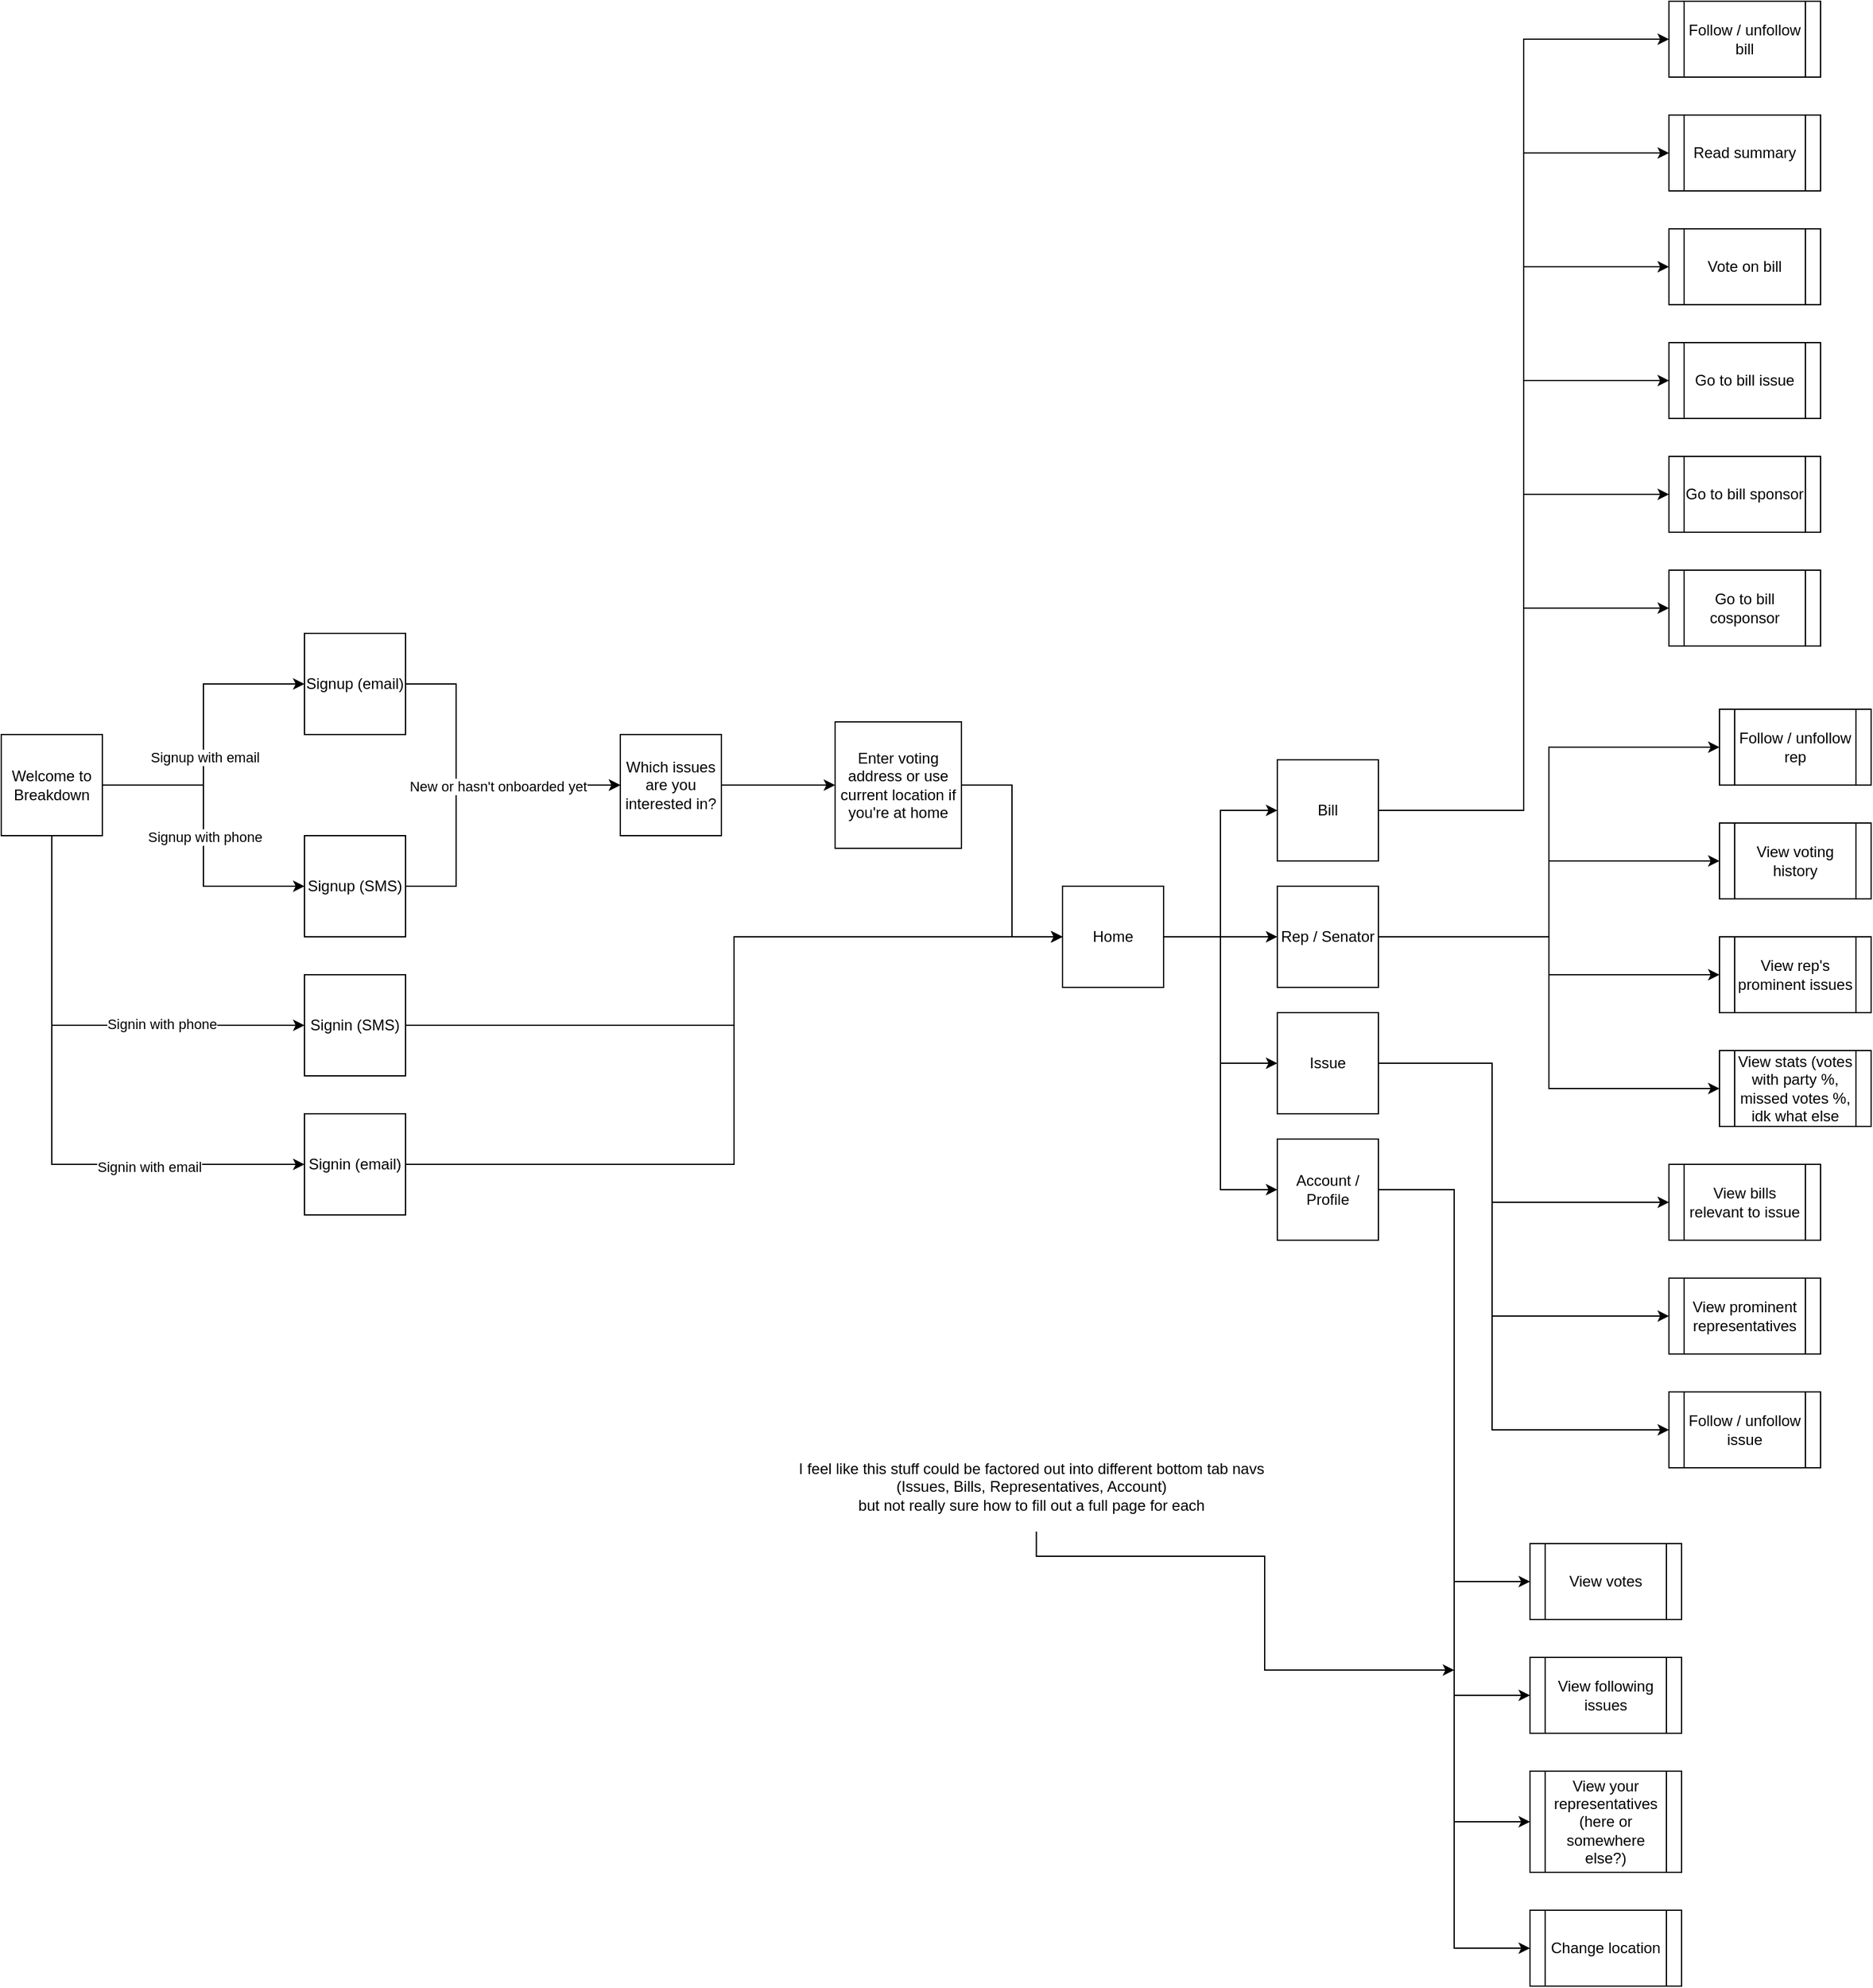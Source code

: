 <mxfile version="22.1.18" type="device">
  <diagram name="Page-1" id="KybFsKnOXa_9JKSQTgrQ">
    <mxGraphModel dx="1080" dy="1882" grid="1" gridSize="10" guides="1" tooltips="1" connect="1" arrows="1" fold="1" page="1" pageScale="1" pageWidth="850" pageHeight="1100" math="0" shadow="0">
      <root>
        <mxCell id="0" />
        <mxCell id="1" parent="0" />
        <mxCell id="OG0U5gKZfFjPoWZGE5bM-3" style="edgeStyle=orthogonalEdgeStyle;rounded=0;orthogonalLoop=1;jettySize=auto;html=1;entryX=0;entryY=0.5;entryDx=0;entryDy=0;" edge="1" parent="1" source="OG0U5gKZfFjPoWZGE5bM-1" target="OG0U5gKZfFjPoWZGE5bM-2">
          <mxGeometry relative="1" as="geometry" />
        </mxCell>
        <mxCell id="OG0U5gKZfFjPoWZGE5bM-4" value="Signup with email" style="edgeLabel;html=1;align=center;verticalAlign=middle;resizable=0;points=[];" vertex="1" connectable="0" parent="OG0U5gKZfFjPoWZGE5bM-3">
          <mxGeometry x="-0.15" y="-1" relative="1" as="geometry">
            <mxPoint as="offset" />
          </mxGeometry>
        </mxCell>
        <mxCell id="OG0U5gKZfFjPoWZGE5bM-6" style="edgeStyle=orthogonalEdgeStyle;rounded=0;orthogonalLoop=1;jettySize=auto;html=1;entryX=0;entryY=0.5;entryDx=0;entryDy=0;" edge="1" parent="1" source="OG0U5gKZfFjPoWZGE5bM-1" target="OG0U5gKZfFjPoWZGE5bM-5">
          <mxGeometry relative="1" as="geometry" />
        </mxCell>
        <mxCell id="OG0U5gKZfFjPoWZGE5bM-7" value="Signup with phone" style="edgeLabel;html=1;align=center;verticalAlign=middle;resizable=0;points=[];" vertex="1" connectable="0" parent="OG0U5gKZfFjPoWZGE5bM-6">
          <mxGeometry x="0.01" y="1" relative="1" as="geometry">
            <mxPoint as="offset" />
          </mxGeometry>
        </mxCell>
        <mxCell id="OG0U5gKZfFjPoWZGE5bM-10" style="edgeStyle=orthogonalEdgeStyle;rounded=0;orthogonalLoop=1;jettySize=auto;html=1;entryX=0;entryY=0.5;entryDx=0;entryDy=0;" edge="1" parent="1" source="OG0U5gKZfFjPoWZGE5bM-1" target="OG0U5gKZfFjPoWZGE5bM-8">
          <mxGeometry relative="1" as="geometry">
            <Array as="points">
              <mxPoint x="280" y="350" />
            </Array>
          </mxGeometry>
        </mxCell>
        <mxCell id="OG0U5gKZfFjPoWZGE5bM-11" value="Signin with phone" style="edgeLabel;html=1;align=center;verticalAlign=middle;resizable=0;points=[];" vertex="1" connectable="0" parent="OG0U5gKZfFjPoWZGE5bM-10">
          <mxGeometry x="0.354" y="1" relative="1" as="geometry">
            <mxPoint as="offset" />
          </mxGeometry>
        </mxCell>
        <mxCell id="OG0U5gKZfFjPoWZGE5bM-12" style="edgeStyle=orthogonalEdgeStyle;rounded=0;orthogonalLoop=1;jettySize=auto;html=1;entryX=0;entryY=0.5;entryDx=0;entryDy=0;" edge="1" parent="1" source="OG0U5gKZfFjPoWZGE5bM-1" target="OG0U5gKZfFjPoWZGE5bM-9">
          <mxGeometry relative="1" as="geometry">
            <Array as="points">
              <mxPoint x="280" y="460" />
            </Array>
          </mxGeometry>
        </mxCell>
        <mxCell id="OG0U5gKZfFjPoWZGE5bM-13" value="Signin with email" style="edgeLabel;html=1;align=center;verticalAlign=middle;resizable=0;points=[];" vertex="1" connectable="0" parent="OG0U5gKZfFjPoWZGE5bM-12">
          <mxGeometry x="0.465" y="-2" relative="1" as="geometry">
            <mxPoint as="offset" />
          </mxGeometry>
        </mxCell>
        <mxCell id="OG0U5gKZfFjPoWZGE5bM-1" value="Welcome to Breakdown" style="whiteSpace=wrap;html=1;aspect=fixed;" vertex="1" parent="1">
          <mxGeometry x="240" y="120" width="80" height="80" as="geometry" />
        </mxCell>
        <mxCell id="OG0U5gKZfFjPoWZGE5bM-21" style="edgeStyle=orthogonalEdgeStyle;rounded=0;orthogonalLoop=1;jettySize=auto;html=1;entryX=0;entryY=0.5;entryDx=0;entryDy=0;" edge="1" parent="1" source="OG0U5gKZfFjPoWZGE5bM-2" target="OG0U5gKZfFjPoWZGE5bM-20">
          <mxGeometry relative="1" as="geometry">
            <Array as="points">
              <mxPoint x="600" y="80" />
              <mxPoint x="600" y="160" />
            </Array>
          </mxGeometry>
        </mxCell>
        <mxCell id="OG0U5gKZfFjPoWZGE5bM-2" value="Signup (email)" style="whiteSpace=wrap;html=1;aspect=fixed;" vertex="1" parent="1">
          <mxGeometry x="480" y="40" width="80" height="80" as="geometry" />
        </mxCell>
        <mxCell id="OG0U5gKZfFjPoWZGE5bM-22" style="edgeStyle=orthogonalEdgeStyle;rounded=0;orthogonalLoop=1;jettySize=auto;html=1;entryX=0;entryY=0.5;entryDx=0;entryDy=0;" edge="1" parent="1" source="OG0U5gKZfFjPoWZGE5bM-5" target="OG0U5gKZfFjPoWZGE5bM-20">
          <mxGeometry relative="1" as="geometry">
            <Array as="points">
              <mxPoint x="600" y="240" />
              <mxPoint x="600" y="160" />
            </Array>
          </mxGeometry>
        </mxCell>
        <mxCell id="OG0U5gKZfFjPoWZGE5bM-23" value="New or hasn&#39;t onboarded yet" style="edgeLabel;html=1;align=center;verticalAlign=middle;resizable=0;points=[];" vertex="1" connectable="0" parent="OG0U5gKZfFjPoWZGE5bM-22">
          <mxGeometry x="0.224" y="-1" relative="1" as="geometry">
            <mxPoint as="offset" />
          </mxGeometry>
        </mxCell>
        <mxCell id="OG0U5gKZfFjPoWZGE5bM-5" value="Signup (SMS)" style="whiteSpace=wrap;html=1;aspect=fixed;" vertex="1" parent="1">
          <mxGeometry x="480" y="200" width="80" height="80" as="geometry" />
        </mxCell>
        <mxCell id="OG0U5gKZfFjPoWZGE5bM-17" style="edgeStyle=orthogonalEdgeStyle;rounded=0;orthogonalLoop=1;jettySize=auto;html=1;entryX=0;entryY=0.5;entryDx=0;entryDy=0;" edge="1" parent="1" source="OG0U5gKZfFjPoWZGE5bM-8" target="OG0U5gKZfFjPoWZGE5bM-14">
          <mxGeometry relative="1" as="geometry" />
        </mxCell>
        <mxCell id="OG0U5gKZfFjPoWZGE5bM-8" value="Signin (SMS)" style="whiteSpace=wrap;html=1;aspect=fixed;" vertex="1" parent="1">
          <mxGeometry x="480" y="310" width="80" height="80" as="geometry" />
        </mxCell>
        <mxCell id="OG0U5gKZfFjPoWZGE5bM-18" style="edgeStyle=orthogonalEdgeStyle;rounded=0;orthogonalLoop=1;jettySize=auto;html=1;entryX=0;entryY=0.5;entryDx=0;entryDy=0;" edge="1" parent="1" source="OG0U5gKZfFjPoWZGE5bM-9" target="OG0U5gKZfFjPoWZGE5bM-14">
          <mxGeometry relative="1" as="geometry" />
        </mxCell>
        <mxCell id="OG0U5gKZfFjPoWZGE5bM-9" value="Signin (email)" style="whiteSpace=wrap;html=1;aspect=fixed;" vertex="1" parent="1">
          <mxGeometry x="480" y="420" width="80" height="80" as="geometry" />
        </mxCell>
        <mxCell id="OG0U5gKZfFjPoWZGE5bM-30" style="edgeStyle=orthogonalEdgeStyle;rounded=0;orthogonalLoop=1;jettySize=auto;html=1;entryX=0;entryY=0.5;entryDx=0;entryDy=0;" edge="1" parent="1" source="OG0U5gKZfFjPoWZGE5bM-14" target="OG0U5gKZfFjPoWZGE5bM-27">
          <mxGeometry relative="1" as="geometry" />
        </mxCell>
        <mxCell id="OG0U5gKZfFjPoWZGE5bM-31" style="edgeStyle=orthogonalEdgeStyle;rounded=0;orthogonalLoop=1;jettySize=auto;html=1;entryX=0;entryY=0.5;entryDx=0;entryDy=0;" edge="1" parent="1" source="OG0U5gKZfFjPoWZGE5bM-14" target="OG0U5gKZfFjPoWZGE5bM-28">
          <mxGeometry relative="1" as="geometry" />
        </mxCell>
        <mxCell id="OG0U5gKZfFjPoWZGE5bM-32" style="edgeStyle=orthogonalEdgeStyle;rounded=0;orthogonalLoop=1;jettySize=auto;html=1;entryX=0;entryY=0.5;entryDx=0;entryDy=0;" edge="1" parent="1" source="OG0U5gKZfFjPoWZGE5bM-14" target="OG0U5gKZfFjPoWZGE5bM-29">
          <mxGeometry relative="1" as="geometry" />
        </mxCell>
        <mxCell id="OG0U5gKZfFjPoWZGE5bM-60" style="edgeStyle=orthogonalEdgeStyle;rounded=0;orthogonalLoop=1;jettySize=auto;html=1;entryX=0;entryY=0.5;entryDx=0;entryDy=0;" edge="1" parent="1" source="OG0U5gKZfFjPoWZGE5bM-14" target="OG0U5gKZfFjPoWZGE5bM-59">
          <mxGeometry relative="1" as="geometry" />
        </mxCell>
        <mxCell id="OG0U5gKZfFjPoWZGE5bM-14" value="Home" style="whiteSpace=wrap;html=1;aspect=fixed;" vertex="1" parent="1">
          <mxGeometry x="1080" y="240" width="80" height="80" as="geometry" />
        </mxCell>
        <mxCell id="OG0U5gKZfFjPoWZGE5bM-25" style="edgeStyle=orthogonalEdgeStyle;rounded=0;orthogonalLoop=1;jettySize=auto;html=1;entryX=0;entryY=0.5;entryDx=0;entryDy=0;" edge="1" parent="1" source="OG0U5gKZfFjPoWZGE5bM-20" target="OG0U5gKZfFjPoWZGE5bM-24">
          <mxGeometry relative="1" as="geometry" />
        </mxCell>
        <mxCell id="OG0U5gKZfFjPoWZGE5bM-20" value="Which issues are you interested in?" style="whiteSpace=wrap;html=1;aspect=fixed;" vertex="1" parent="1">
          <mxGeometry x="730" y="120" width="80" height="80" as="geometry" />
        </mxCell>
        <mxCell id="OG0U5gKZfFjPoWZGE5bM-26" style="edgeStyle=orthogonalEdgeStyle;rounded=0;orthogonalLoop=1;jettySize=auto;html=1;entryX=0;entryY=0.5;entryDx=0;entryDy=0;" edge="1" parent="1" source="OG0U5gKZfFjPoWZGE5bM-24" target="OG0U5gKZfFjPoWZGE5bM-14">
          <mxGeometry relative="1" as="geometry" />
        </mxCell>
        <mxCell id="OG0U5gKZfFjPoWZGE5bM-24" value="Enter voting address or use current location if you&#39;re at home" style="whiteSpace=wrap;html=1;aspect=fixed;" vertex="1" parent="1">
          <mxGeometry x="900" y="110" width="100" height="100" as="geometry" />
        </mxCell>
        <mxCell id="OG0U5gKZfFjPoWZGE5bM-38" style="edgeStyle=orthogonalEdgeStyle;rounded=0;orthogonalLoop=1;jettySize=auto;html=1;entryX=0;entryY=0.5;entryDx=0;entryDy=0;" edge="1" parent="1" source="OG0U5gKZfFjPoWZGE5bM-27" target="OG0U5gKZfFjPoWZGE5bM-37">
          <mxGeometry relative="1" as="geometry" />
        </mxCell>
        <mxCell id="OG0U5gKZfFjPoWZGE5bM-39" style="edgeStyle=orthogonalEdgeStyle;rounded=0;orthogonalLoop=1;jettySize=auto;html=1;entryX=0;entryY=0.5;entryDx=0;entryDy=0;" edge="1" parent="1" source="OG0U5gKZfFjPoWZGE5bM-27" target="OG0U5gKZfFjPoWZGE5bM-36">
          <mxGeometry relative="1" as="geometry" />
        </mxCell>
        <mxCell id="OG0U5gKZfFjPoWZGE5bM-40" style="edgeStyle=orthogonalEdgeStyle;rounded=0;orthogonalLoop=1;jettySize=auto;html=1;entryX=0;entryY=0.5;entryDx=0;entryDy=0;" edge="1" parent="1" source="OG0U5gKZfFjPoWZGE5bM-27" target="OG0U5gKZfFjPoWZGE5bM-35">
          <mxGeometry relative="1" as="geometry" />
        </mxCell>
        <mxCell id="OG0U5gKZfFjPoWZGE5bM-41" style="edgeStyle=orthogonalEdgeStyle;rounded=0;orthogonalLoop=1;jettySize=auto;html=1;entryX=0;entryY=0.5;entryDx=0;entryDy=0;" edge="1" parent="1" source="OG0U5gKZfFjPoWZGE5bM-27" target="OG0U5gKZfFjPoWZGE5bM-34">
          <mxGeometry relative="1" as="geometry" />
        </mxCell>
        <mxCell id="OG0U5gKZfFjPoWZGE5bM-42" style="edgeStyle=orthogonalEdgeStyle;rounded=0;orthogonalLoop=1;jettySize=auto;html=1;entryX=0;entryY=0.5;entryDx=0;entryDy=0;" edge="1" parent="1" source="OG0U5gKZfFjPoWZGE5bM-27" target="OG0U5gKZfFjPoWZGE5bM-33">
          <mxGeometry relative="1" as="geometry" />
        </mxCell>
        <mxCell id="OG0U5gKZfFjPoWZGE5bM-56" style="edgeStyle=orthogonalEdgeStyle;rounded=0;orthogonalLoop=1;jettySize=auto;html=1;entryX=0;entryY=0.5;entryDx=0;entryDy=0;" edge="1" parent="1" source="OG0U5gKZfFjPoWZGE5bM-27" target="OG0U5gKZfFjPoWZGE5bM-55">
          <mxGeometry relative="1" as="geometry" />
        </mxCell>
        <mxCell id="OG0U5gKZfFjPoWZGE5bM-27" value="Bill" style="whiteSpace=wrap;html=1;aspect=fixed;" vertex="1" parent="1">
          <mxGeometry x="1250" y="140" width="80" height="80" as="geometry" />
        </mxCell>
        <mxCell id="OG0U5gKZfFjPoWZGE5bM-44" style="edgeStyle=orthogonalEdgeStyle;rounded=0;orthogonalLoop=1;jettySize=auto;html=1;entryX=0;entryY=0.5;entryDx=0;entryDy=0;" edge="1" parent="1" source="OG0U5gKZfFjPoWZGE5bM-28" target="OG0U5gKZfFjPoWZGE5bM-43">
          <mxGeometry relative="1" as="geometry" />
        </mxCell>
        <mxCell id="OG0U5gKZfFjPoWZGE5bM-46" style="edgeStyle=orthogonalEdgeStyle;rounded=0;orthogonalLoop=1;jettySize=auto;html=1;entryX=0;entryY=0.5;entryDx=0;entryDy=0;" edge="1" parent="1" source="OG0U5gKZfFjPoWZGE5bM-28" target="OG0U5gKZfFjPoWZGE5bM-45">
          <mxGeometry relative="1" as="geometry" />
        </mxCell>
        <mxCell id="OG0U5gKZfFjPoWZGE5bM-48" style="edgeStyle=orthogonalEdgeStyle;rounded=0;orthogonalLoop=1;jettySize=auto;html=1;entryX=0;entryY=0.5;entryDx=0;entryDy=0;" edge="1" parent="1" source="OG0U5gKZfFjPoWZGE5bM-28" target="OG0U5gKZfFjPoWZGE5bM-47">
          <mxGeometry relative="1" as="geometry" />
        </mxCell>
        <mxCell id="OG0U5gKZfFjPoWZGE5bM-58" style="edgeStyle=orthogonalEdgeStyle;rounded=0;orthogonalLoop=1;jettySize=auto;html=1;entryX=0;entryY=0.5;entryDx=0;entryDy=0;" edge="1" parent="1" source="OG0U5gKZfFjPoWZGE5bM-28" target="OG0U5gKZfFjPoWZGE5bM-57">
          <mxGeometry relative="1" as="geometry" />
        </mxCell>
        <mxCell id="OG0U5gKZfFjPoWZGE5bM-28" value="Rep / Senator" style="whiteSpace=wrap;html=1;aspect=fixed;" vertex="1" parent="1">
          <mxGeometry x="1250" y="240" width="80" height="80" as="geometry" />
        </mxCell>
        <mxCell id="OG0U5gKZfFjPoWZGE5bM-51" style="edgeStyle=orthogonalEdgeStyle;rounded=0;orthogonalLoop=1;jettySize=auto;html=1;entryX=0;entryY=0.5;entryDx=0;entryDy=0;" edge="1" parent="1" source="OG0U5gKZfFjPoWZGE5bM-29" target="OG0U5gKZfFjPoWZGE5bM-49">
          <mxGeometry relative="1" as="geometry">
            <Array as="points">
              <mxPoint x="1420" y="380" />
              <mxPoint x="1420" y="490" />
            </Array>
          </mxGeometry>
        </mxCell>
        <mxCell id="OG0U5gKZfFjPoWZGE5bM-52" style="edgeStyle=orthogonalEdgeStyle;rounded=0;orthogonalLoop=1;jettySize=auto;html=1;entryX=0;entryY=0.5;entryDx=0;entryDy=0;" edge="1" parent="1" source="OG0U5gKZfFjPoWZGE5bM-29" target="OG0U5gKZfFjPoWZGE5bM-50">
          <mxGeometry relative="1" as="geometry">
            <Array as="points">
              <mxPoint x="1420" y="380" />
              <mxPoint x="1420" y="580" />
            </Array>
          </mxGeometry>
        </mxCell>
        <mxCell id="OG0U5gKZfFjPoWZGE5bM-54" style="edgeStyle=orthogonalEdgeStyle;rounded=0;orthogonalLoop=1;jettySize=auto;html=1;entryX=0;entryY=0.5;entryDx=0;entryDy=0;" edge="1" parent="1" source="OG0U5gKZfFjPoWZGE5bM-29" target="OG0U5gKZfFjPoWZGE5bM-53">
          <mxGeometry relative="1" as="geometry">
            <Array as="points">
              <mxPoint x="1420" y="380" />
              <mxPoint x="1420" y="670" />
            </Array>
          </mxGeometry>
        </mxCell>
        <mxCell id="OG0U5gKZfFjPoWZGE5bM-29" value="Issue" style="whiteSpace=wrap;html=1;aspect=fixed;" vertex="1" parent="1">
          <mxGeometry x="1250" y="340" width="80" height="80" as="geometry" />
        </mxCell>
        <mxCell id="OG0U5gKZfFjPoWZGE5bM-33" value="Read summary" style="shape=process;whiteSpace=wrap;html=1;backgroundOutline=1;" vertex="1" parent="1">
          <mxGeometry x="1560" y="-370" width="120" height="60" as="geometry" />
        </mxCell>
        <mxCell id="OG0U5gKZfFjPoWZGE5bM-34" value="Vote on bill" style="shape=process;whiteSpace=wrap;html=1;backgroundOutline=1;" vertex="1" parent="1">
          <mxGeometry x="1560" y="-280" width="120" height="60" as="geometry" />
        </mxCell>
        <mxCell id="OG0U5gKZfFjPoWZGE5bM-35" value="Go to bill issue" style="shape=process;whiteSpace=wrap;html=1;backgroundOutline=1;" vertex="1" parent="1">
          <mxGeometry x="1560" y="-190" width="120" height="60" as="geometry" />
        </mxCell>
        <mxCell id="OG0U5gKZfFjPoWZGE5bM-36" value="Go to bill sponsor" style="shape=process;whiteSpace=wrap;html=1;backgroundOutline=1;" vertex="1" parent="1">
          <mxGeometry x="1560" y="-100" width="120" height="60" as="geometry" />
        </mxCell>
        <mxCell id="OG0U5gKZfFjPoWZGE5bM-37" value="Go to bill cosponsor" style="shape=process;whiteSpace=wrap;html=1;backgroundOutline=1;" vertex="1" parent="1">
          <mxGeometry x="1560" y="-10" width="120" height="60" as="geometry" />
        </mxCell>
        <mxCell id="OG0U5gKZfFjPoWZGE5bM-43" value="View voting history" style="shape=process;whiteSpace=wrap;html=1;backgroundOutline=1;" vertex="1" parent="1">
          <mxGeometry x="1600" y="190" width="120" height="60" as="geometry" />
        </mxCell>
        <mxCell id="OG0U5gKZfFjPoWZGE5bM-45" value="View rep&#39;s prominent issues" style="shape=process;whiteSpace=wrap;html=1;backgroundOutline=1;" vertex="1" parent="1">
          <mxGeometry x="1600" y="280" width="120" height="60" as="geometry" />
        </mxCell>
        <mxCell id="OG0U5gKZfFjPoWZGE5bM-47" value="View stats (votes with party %, missed votes %, idk what else" style="shape=process;whiteSpace=wrap;html=1;backgroundOutline=1;" vertex="1" parent="1">
          <mxGeometry x="1600" y="370" width="120" height="60" as="geometry" />
        </mxCell>
        <mxCell id="OG0U5gKZfFjPoWZGE5bM-49" value="View bills relevant to issue" style="shape=process;whiteSpace=wrap;html=1;backgroundOutline=1;" vertex="1" parent="1">
          <mxGeometry x="1560" y="460" width="120" height="60" as="geometry" />
        </mxCell>
        <mxCell id="OG0U5gKZfFjPoWZGE5bM-50" value="View prominent representatives" style="shape=process;whiteSpace=wrap;html=1;backgroundOutline=1;" vertex="1" parent="1">
          <mxGeometry x="1560" y="550" width="120" height="60" as="geometry" />
        </mxCell>
        <mxCell id="OG0U5gKZfFjPoWZGE5bM-53" value="Follow / unfollow issue" style="shape=process;whiteSpace=wrap;html=1;backgroundOutline=1;" vertex="1" parent="1">
          <mxGeometry x="1560" y="640" width="120" height="60" as="geometry" />
        </mxCell>
        <mxCell id="OG0U5gKZfFjPoWZGE5bM-55" value="Follow / unfollow bill" style="shape=process;whiteSpace=wrap;html=1;backgroundOutline=1;" vertex="1" parent="1">
          <mxGeometry x="1560" y="-460" width="120" height="60" as="geometry" />
        </mxCell>
        <mxCell id="OG0U5gKZfFjPoWZGE5bM-57" value="Follow / unfollow rep" style="shape=process;whiteSpace=wrap;html=1;backgroundOutline=1;" vertex="1" parent="1">
          <mxGeometry x="1600" y="100" width="120" height="60" as="geometry" />
        </mxCell>
        <mxCell id="OG0U5gKZfFjPoWZGE5bM-62" style="edgeStyle=orthogonalEdgeStyle;rounded=0;orthogonalLoop=1;jettySize=auto;html=1;entryX=0;entryY=0.5;entryDx=0;entryDy=0;" edge="1" parent="1" source="OG0U5gKZfFjPoWZGE5bM-59" target="OG0U5gKZfFjPoWZGE5bM-61">
          <mxGeometry relative="1" as="geometry" />
        </mxCell>
        <mxCell id="OG0U5gKZfFjPoWZGE5bM-64" style="edgeStyle=orthogonalEdgeStyle;rounded=0;orthogonalLoop=1;jettySize=auto;html=1;entryX=0;entryY=0.5;entryDx=0;entryDy=0;" edge="1" parent="1" source="OG0U5gKZfFjPoWZGE5bM-59" target="OG0U5gKZfFjPoWZGE5bM-63">
          <mxGeometry relative="1" as="geometry" />
        </mxCell>
        <mxCell id="OG0U5gKZfFjPoWZGE5bM-66" style="edgeStyle=orthogonalEdgeStyle;rounded=0;orthogonalLoop=1;jettySize=auto;html=1;entryX=0;entryY=0.5;entryDx=0;entryDy=0;" edge="1" parent="1" source="OG0U5gKZfFjPoWZGE5bM-59" target="OG0U5gKZfFjPoWZGE5bM-65">
          <mxGeometry relative="1" as="geometry" />
        </mxCell>
        <mxCell id="OG0U5gKZfFjPoWZGE5bM-68" style="edgeStyle=orthogonalEdgeStyle;rounded=0;orthogonalLoop=1;jettySize=auto;html=1;entryX=0;entryY=0.5;entryDx=0;entryDy=0;" edge="1" parent="1" source="OG0U5gKZfFjPoWZGE5bM-59" target="OG0U5gKZfFjPoWZGE5bM-67">
          <mxGeometry relative="1" as="geometry" />
        </mxCell>
        <mxCell id="OG0U5gKZfFjPoWZGE5bM-59" value="Account / Profile" style="whiteSpace=wrap;html=1;aspect=fixed;" vertex="1" parent="1">
          <mxGeometry x="1250" y="440" width="80" height="80" as="geometry" />
        </mxCell>
        <mxCell id="OG0U5gKZfFjPoWZGE5bM-61" value="View votes" style="shape=process;whiteSpace=wrap;html=1;backgroundOutline=1;" vertex="1" parent="1">
          <mxGeometry x="1450" y="760" width="120" height="60" as="geometry" />
        </mxCell>
        <mxCell id="OG0U5gKZfFjPoWZGE5bM-63" value="View following issues" style="shape=process;whiteSpace=wrap;html=1;backgroundOutline=1;" vertex="1" parent="1">
          <mxGeometry x="1450" y="850" width="120" height="60" as="geometry" />
        </mxCell>
        <mxCell id="OG0U5gKZfFjPoWZGE5bM-65" value="View your representatives (here or somewhere else?)" style="shape=process;whiteSpace=wrap;html=1;backgroundOutline=1;" vertex="1" parent="1">
          <mxGeometry x="1450" y="940" width="120" height="80" as="geometry" />
        </mxCell>
        <mxCell id="OG0U5gKZfFjPoWZGE5bM-67" value="Change location" style="shape=process;whiteSpace=wrap;html=1;backgroundOutline=1;" vertex="1" parent="1">
          <mxGeometry x="1450" y="1050" width="120" height="60" as="geometry" />
        </mxCell>
        <mxCell id="OG0U5gKZfFjPoWZGE5bM-71" style="edgeStyle=orthogonalEdgeStyle;rounded=0;orthogonalLoop=1;jettySize=auto;html=1;exitX=0.511;exitY=1.091;exitDx=0;exitDy=0;exitPerimeter=0;" edge="1" parent="1" source="OG0U5gKZfFjPoWZGE5bM-69">
          <mxGeometry relative="1" as="geometry">
            <mxPoint x="1390" y="860" as="targetPoint" />
            <Array as="points">
              <mxPoint x="1059" y="770" />
              <mxPoint x="1240" y="770" />
              <mxPoint x="1240" y="860" />
            </Array>
          </mxGeometry>
        </mxCell>
        <mxCell id="OG0U5gKZfFjPoWZGE5bM-69" value="I feel like this stuff could be factored out into different bottom tab navs&lt;br&gt;(Issues, Bills, Representatives, Account)&lt;br&gt;but not really sure how to fill out a full page for each" style="text;html=1;align=center;verticalAlign=middle;resizable=0;points=[];autosize=1;strokeColor=none;fillColor=none;" vertex="1" parent="1">
          <mxGeometry x="860" y="685" width="390" height="60" as="geometry" />
        </mxCell>
      </root>
    </mxGraphModel>
  </diagram>
</mxfile>
